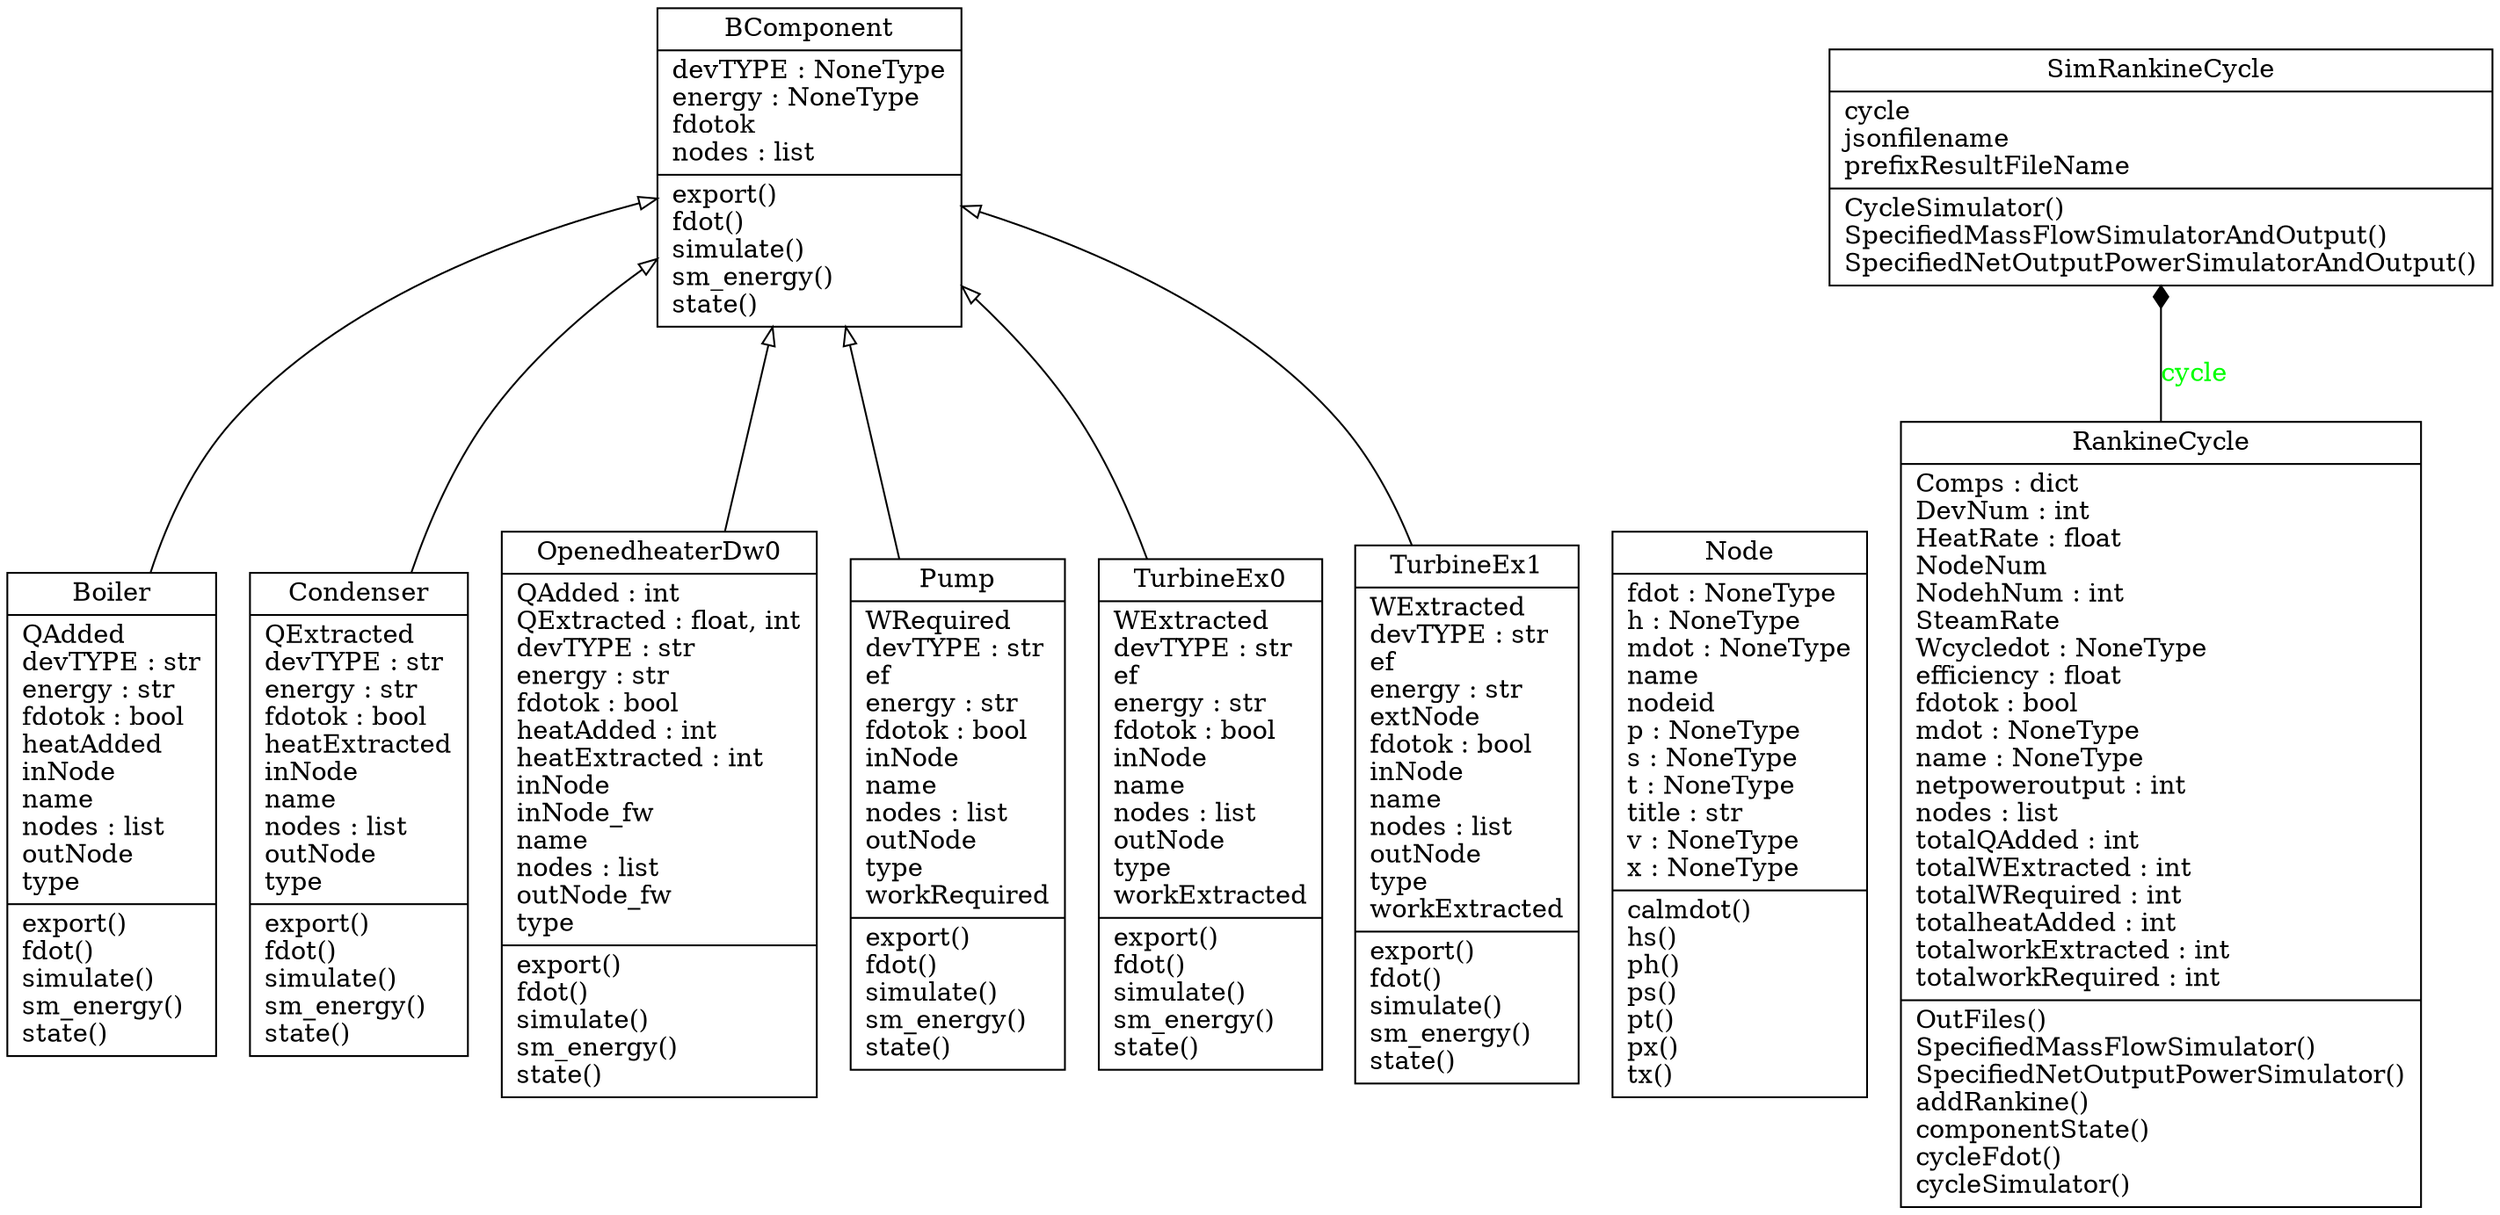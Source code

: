 digraph "classes" {
charset="utf-8"
rankdir=BT
"0" [label="{BComponent|devTYPE : NoneType\lenergy : NoneType\lfdotok\lnodes : list\l|export()\lfdot()\lsimulate()\lsm_energy()\lstate()\l}", shape="record"];
"1" [label="{Boiler|QAdded\ldevTYPE : str\lenergy : str\lfdotok : bool\lheatAdded\linNode\lname\lnodes : list\loutNode\ltype\l|export()\lfdot()\lsimulate()\lsm_energy()\lstate()\l}", shape="record"];
"2" [label="{Condenser|QExtracted\ldevTYPE : str\lenergy : str\lfdotok : bool\lheatExtracted\linNode\lname\lnodes : list\loutNode\ltype\l|export()\lfdot()\lsimulate()\lsm_energy()\lstate()\l}", shape="record"];
"3" [label="{Node|fdot : NoneType\lh : NoneType\lmdot : NoneType\lname\lnodeid\lp : NoneType\ls : NoneType\lt : NoneType\ltitle : str\lv : NoneType\lx : NoneType\l|calmdot()\lhs()\lph()\lps()\lpt()\lpx()\ltx()\l}", shape="record"];
"4" [label="{OpenedheaterDw0|QAdded : int\lQExtracted : float, int\ldevTYPE : str\lenergy : str\lfdotok : bool\lheatAdded : int\lheatExtracted : int\linNode\linNode_fw\lname\lnodes : list\loutNode_fw\ltype\l|export()\lfdot()\lsimulate()\lsm_energy()\lstate()\l}", shape="record"];
"5" [label="{Pump|WRequired\ldevTYPE : str\lef\lenergy : str\lfdotok : bool\linNode\lname\lnodes : list\loutNode\ltype\lworkRequired\l|export()\lfdot()\lsimulate()\lsm_energy()\lstate()\l}", shape="record"];
"6" [label="{RankineCycle|Comps : dict\lDevNum : int\lHeatRate : float\lNodeNum\lNodehNum : int\lSteamRate\lWcycledot : NoneType\lefficiency : float\lfdotok : bool\lmdot : NoneType\lname : NoneType\lnetpoweroutput : int\lnodes : list\ltotalQAdded : int\ltotalWExtracted : int\ltotalWRequired : int\ltotalheatAdded : int\ltotalworkExtracted : int\ltotalworkRequired : int\l|OutFiles()\lSpecifiedMassFlowSimulator()\lSpecifiedNetOutputPowerSimulator()\laddRankine()\lcomponentState()\lcycleFdot()\lcycleSimulator()\l}", shape="record"];
"7" [label="{SimRankineCycle|cycle\ljsonfilename\lprefixResultFileName\l|CycleSimulator()\lSpecifiedMassFlowSimulatorAndOutput()\lSpecifiedNetOutputPowerSimulatorAndOutput()\l}", shape="record"];
"8" [label="{TurbineEx0|WExtracted\ldevTYPE : str\lef\lenergy : str\lfdotok : bool\linNode\lname\lnodes : list\loutNode\ltype\lworkExtracted\l|export()\lfdot()\lsimulate()\lsm_energy()\lstate()\l}", shape="record"];
"9" [label="{TurbineEx1|WExtracted\ldevTYPE : str\lef\lenergy : str\lextNode\lfdotok : bool\linNode\lname\lnodes : list\loutNode\ltype\lworkExtracted\l|export()\lfdot()\lsimulate()\lsm_energy()\lstate()\l}", shape="record"];
"1" -> "0" [arrowhead="empty", arrowtail="none"];
"2" -> "0" [arrowhead="empty", arrowtail="none"];
"4" -> "0" [arrowhead="empty", arrowtail="none"];
"5" -> "0" [arrowhead="empty", arrowtail="none"];
"8" -> "0" [arrowhead="empty", arrowtail="none"];
"9" -> "0" [arrowhead="empty", arrowtail="none"];
"6" -> "7" [arrowhead="diamond", arrowtail="none", fontcolor="green", label="cycle", style="solid"];
}
